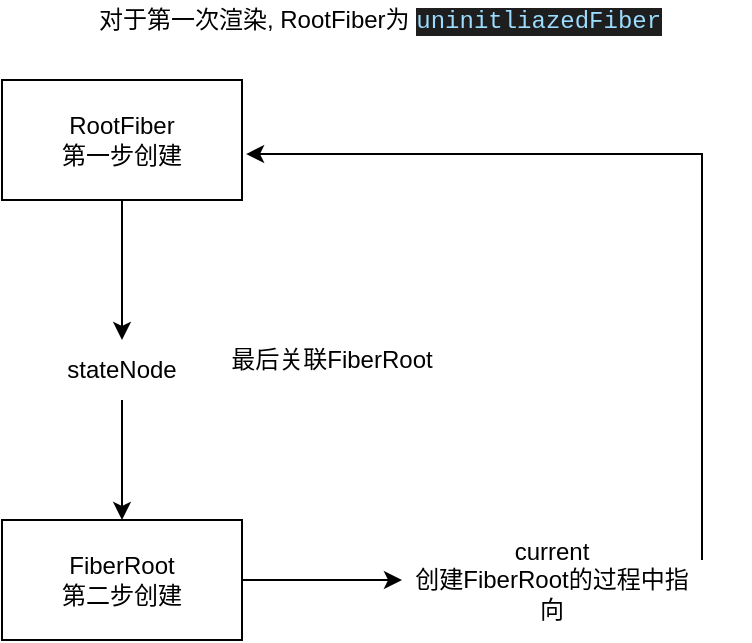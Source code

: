 <mxfile version="12.2.4" pages="1"><diagram id="hlh2jRyAtfhibQP2vsDc" name="Page-1"><mxGraphModel dx="703" dy="546" grid="1" gridSize="10" guides="1" tooltips="1" connect="1" arrows="1" fold="1" page="1" pageScale="1" pageWidth="827" pageHeight="1169" math="0" shadow="0"><root><mxCell id="0"/><mxCell id="1" parent="0"/><mxCell id="11" style="edgeStyle=orthogonalEdgeStyle;rounded=0;orthogonalLoop=1;jettySize=auto;html=1;exitX=0.5;exitY=1;exitDx=0;exitDy=0;entryX=0.5;entryY=0;entryDx=0;entryDy=0;" parent="1" source="2" target="10" edge="1"><mxGeometry relative="1" as="geometry"/></mxCell><mxCell id="2" value="RootFiber&lt;br&gt;第一步创建" style="rounded=0;whiteSpace=wrap;html=1;" parent="1" vertex="1"><mxGeometry x="40" y="100" width="120" height="60" as="geometry"/></mxCell><mxCell id="6" value="" style="edgeStyle=orthogonalEdgeStyle;rounded=0;orthogonalLoop=1;jettySize=auto;html=1;" parent="1" source="3" edge="1"><mxGeometry relative="1" as="geometry"><mxPoint x="240" y="350" as="targetPoint"/></mxGeometry></mxCell><mxCell id="3" value="FiberRoot&lt;br&gt;第二步创建" style="rounded=0;whiteSpace=wrap;html=1;" parent="1" vertex="1"><mxGeometry x="40" y="320" width="120" height="60" as="geometry"/></mxCell><mxCell id="9" value="" style="edgeStyle=orthogonalEdgeStyle;rounded=0;orthogonalLoop=1;jettySize=auto;html=1;entryX=1.017;entryY=0.617;entryDx=0;entryDy=0;entryPerimeter=0;" parent="1" target="2" edge="1"><mxGeometry relative="1" as="geometry"><mxPoint x="390" y="340" as="sourcePoint"/><mxPoint x="360" y="350" as="targetPoint"/><Array as="points"><mxPoint x="390" y="137"/></Array></mxGeometry></mxCell><mxCell id="7" value="current&lt;br&gt;创建FiberRoot的过程中指向" style="text;html=1;strokeColor=none;fillColor=none;align=center;verticalAlign=middle;whiteSpace=wrap;rounded=0;" parent="1" vertex="1"><mxGeometry x="240" y="340" width="150" height="20" as="geometry"/></mxCell><mxCell id="12" style="edgeStyle=orthogonalEdgeStyle;rounded=0;orthogonalLoop=1;jettySize=auto;html=1;entryX=0.5;entryY=0;entryDx=0;entryDy=0;" parent="1" source="10" target="3" edge="1"><mxGeometry relative="1" as="geometry"/></mxCell><mxCell id="10" value="stateNode" style="text;html=1;strokeColor=none;fillColor=none;align=center;verticalAlign=middle;whiteSpace=wrap;rounded=0;" parent="1" vertex="1"><mxGeometry x="80" y="230" width="40" height="30" as="geometry"/></mxCell><mxCell id="17" value="最后关联FiberRoot" style="text;html=1;strokeColor=none;fillColor=none;align=center;verticalAlign=middle;whiteSpace=wrap;rounded=0;" parent="1" vertex="1"><mxGeometry x="140" y="230" width="130" height="20" as="geometry"/></mxCell><mxCell id="18" value="对于第一次渲染, RootFiber为&amp;nbsp;&lt;span style=&quot;color: rgb(156 , 220 , 254) ; background-color: rgb(30 , 30 , 30) ; font-family: &amp;#34;menlo&amp;#34; , &amp;#34;monaco&amp;#34; , &amp;#34;courier new&amp;#34; , monospace ; white-space: pre&quot;&gt;uninitliazedFiber&lt;/span&gt;" style="text;html=1;strokeColor=none;fillColor=none;align=center;verticalAlign=middle;whiteSpace=wrap;rounded=0;" parent="1" vertex="1"><mxGeometry x="44" y="60" width="370" height="20" as="geometry"/></mxCell></root></mxGraphModel></diagram></mxfile>